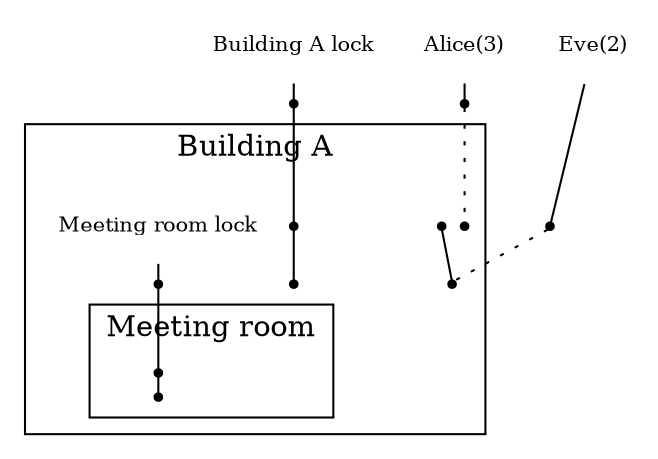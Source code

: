 digraph {
ranksep=".1"; nodesep=".1"; splines="line"; weight=1000; edge [dir=none fontsize=10 weight=1000]; node [shape=point fontsize=10 weight=1000]
"Building_A" [shape=none] [label="Building A lock"]
	Building_A -> "0(Building_A)"
"Alice" [shape=none] [label="Alice(3)"]
	Alice -> "0(Alice)"
{ rank=same; edge[style=invis] "Building_A" -> "Alice" }
"Eve" [shape=none] [label="Eve(2)"]
	Eve -> "0(Eve)"
{ rank=same; edge[style=invis] "Building_A" -> "Eve" }
	"0(Building_A)" -> "1(Building_A)"
"0(Alice)" -> "1(Alice)" [style=dotted]
"0(Eve)" -> "2(Eve)" [style=dotted]
	subgraph cluster_Building_A {
	label="Building A"
	"Building_A_Meeting_room" [shape=none] [label="Meeting room lock"]
		Building_A_Meeting_room -> "0(Building_A_Meeting_room)"
		"1(Alice)"
		"1(Building_A)" -> "2(Building_A)"
		"1(Eve)" -> "2(Eve)"
		"0(Building_A_Meeting_room)" -> "1(Building_A_Meeting_room)"
		subgraph cluster_Building_A_Meeting_room {
		label="Meeting room"
			"1(Building_A_Meeting_room)"
			"1(Building_A_Meeting_room)" -> "2(Building_A_Meeting_room)"
		}
	}
}